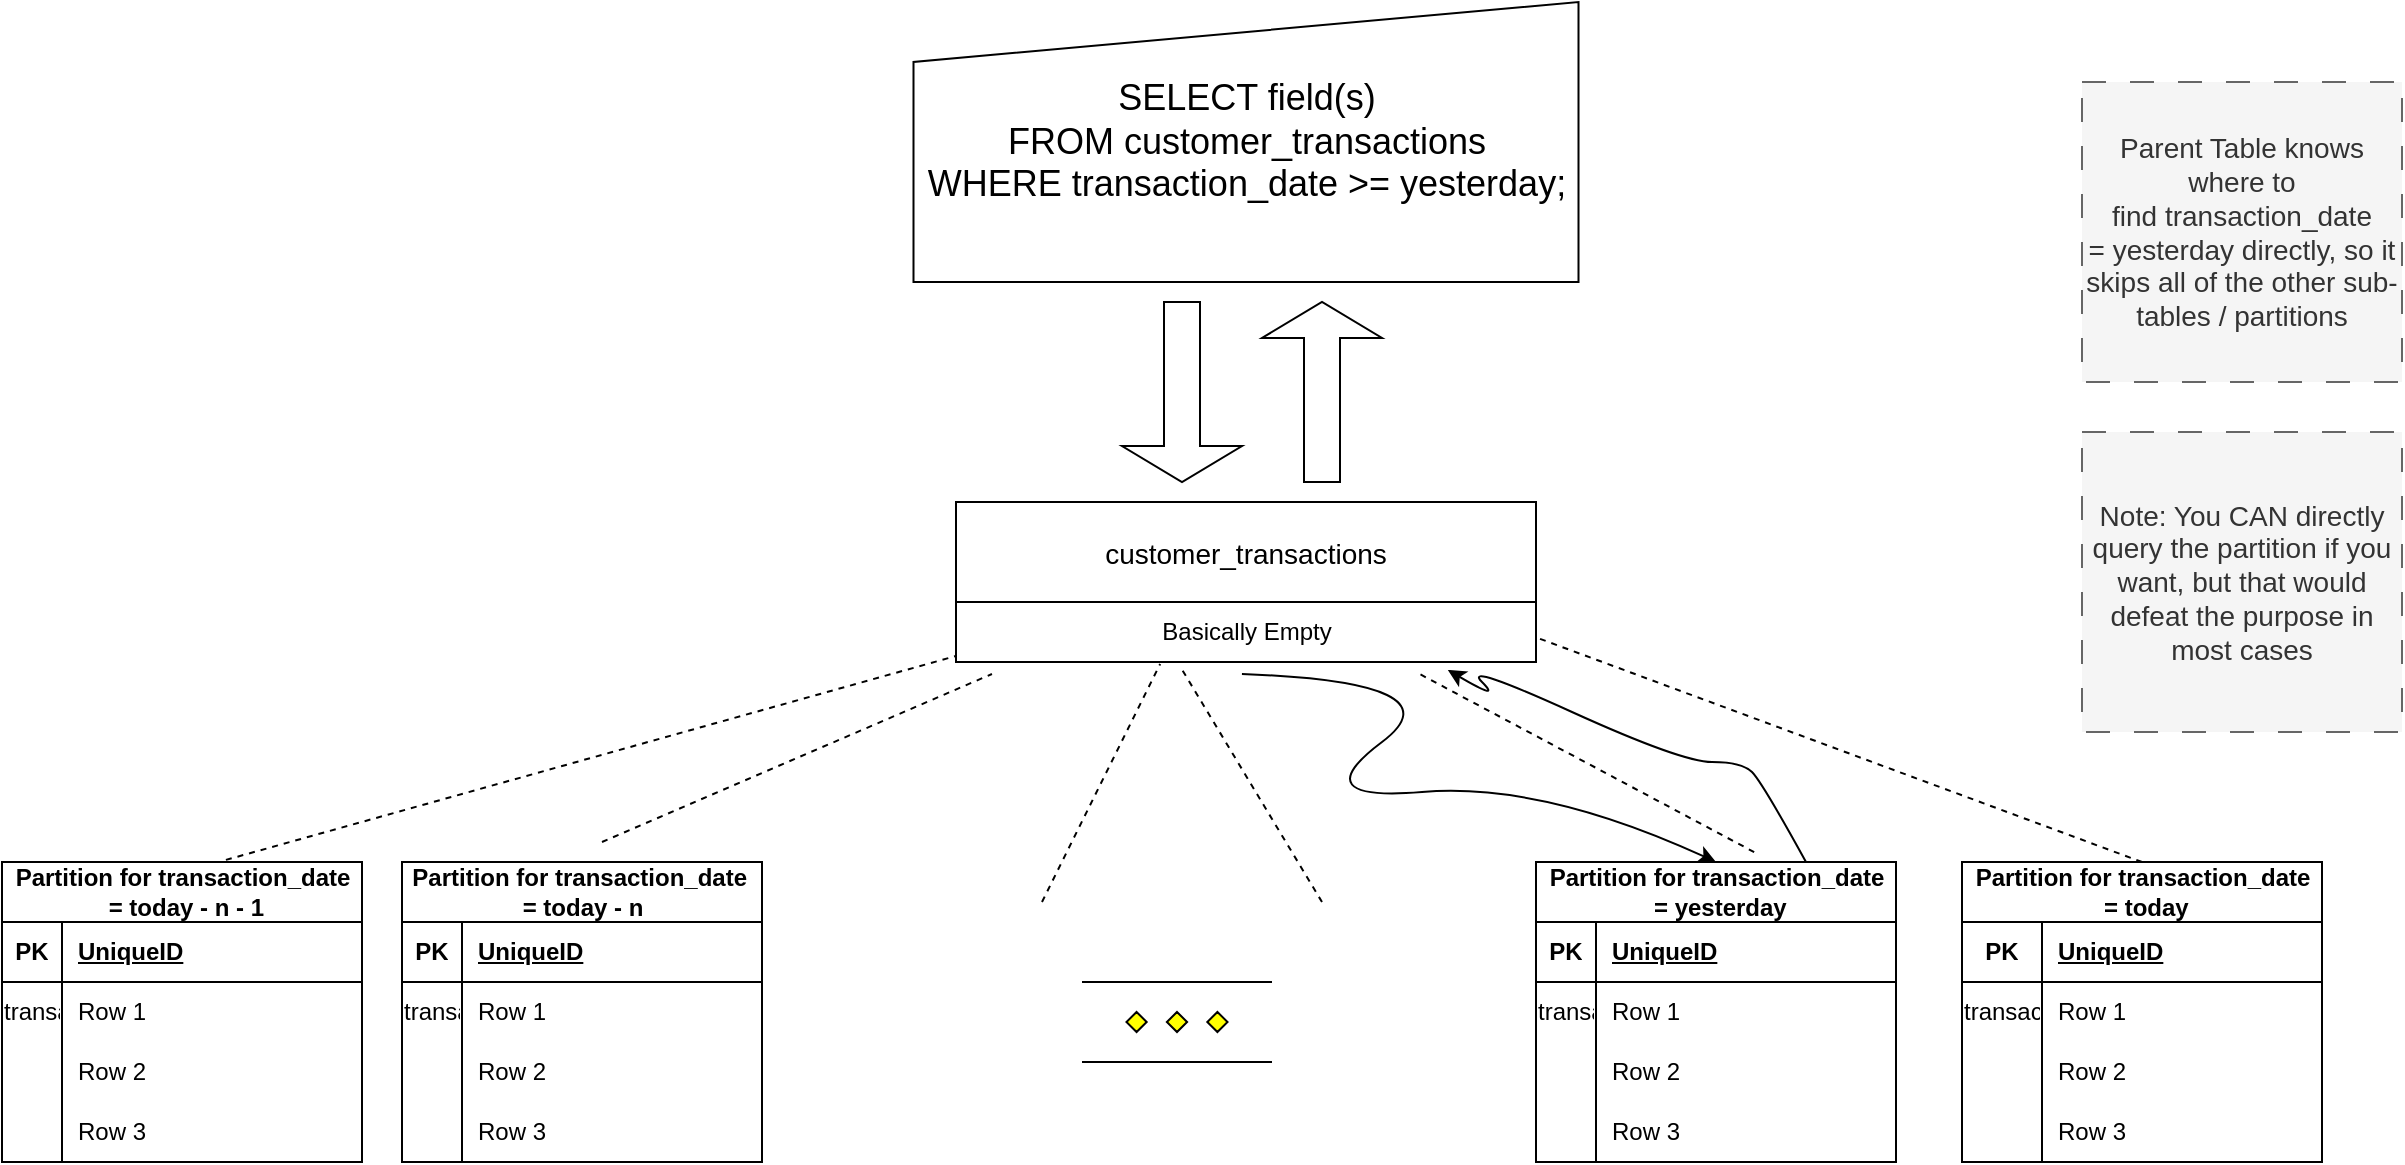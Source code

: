 <mxfile version="21.6.6" type="github">
  <diagram name="Page-1" id="SUo86cACLqJvzcyHQF6y">
    <mxGraphModel dx="1437" dy="979" grid="1" gridSize="10" guides="1" tooltips="1" connect="1" arrows="1" fold="1" page="1" pageScale="1" pageWidth="827" pageHeight="1169" math="0" shadow="0">
      <root>
        <mxCell id="0" />
        <mxCell id="1" parent="0" />
        <mxCell id="ynD_zQPPWjFz0AyVzwly-1" value="Partition for&amp;nbsp;transaction_date&lt;br&gt;&amp;nbsp;= today - n - 1" style="shape=table;startSize=30;container=1;collapsible=1;childLayout=tableLayout;fixedRows=1;rowLines=0;fontStyle=1;align=center;resizeLast=1;html=1;" parent="1" vertex="1">
          <mxGeometry x="60" y="530" width="180" height="150" as="geometry" />
        </mxCell>
        <mxCell id="ynD_zQPPWjFz0AyVzwly-2" value="" style="shape=tableRow;horizontal=0;startSize=0;swimlaneHead=0;swimlaneBody=0;fillColor=none;collapsible=0;dropTarget=0;points=[[0,0.5],[1,0.5]];portConstraint=eastwest;top=0;left=0;right=0;bottom=1;" parent="ynD_zQPPWjFz0AyVzwly-1" vertex="1">
          <mxGeometry y="30" width="180" height="30" as="geometry" />
        </mxCell>
        <mxCell id="ynD_zQPPWjFz0AyVzwly-3" value="PK" style="shape=partialRectangle;connectable=0;fillColor=none;top=0;left=0;bottom=0;right=0;fontStyle=1;overflow=hidden;whiteSpace=wrap;html=1;" parent="ynD_zQPPWjFz0AyVzwly-2" vertex="1">
          <mxGeometry width="30" height="30" as="geometry">
            <mxRectangle width="30" height="30" as="alternateBounds" />
          </mxGeometry>
        </mxCell>
        <mxCell id="ynD_zQPPWjFz0AyVzwly-4" value="UniqueID" style="shape=partialRectangle;connectable=0;fillColor=none;top=0;left=0;bottom=0;right=0;align=left;spacingLeft=6;fontStyle=5;overflow=hidden;whiteSpace=wrap;html=1;" parent="ynD_zQPPWjFz0AyVzwly-2" vertex="1">
          <mxGeometry x="30" width="150" height="30" as="geometry">
            <mxRectangle width="150" height="30" as="alternateBounds" />
          </mxGeometry>
        </mxCell>
        <mxCell id="ynD_zQPPWjFz0AyVzwly-5" value="" style="shape=tableRow;horizontal=0;startSize=0;swimlaneHead=0;swimlaneBody=0;fillColor=none;collapsible=0;dropTarget=0;points=[[0,0.5],[1,0.5]];portConstraint=eastwest;top=0;left=0;right=0;bottom=0;" parent="ynD_zQPPWjFz0AyVzwly-1" vertex="1">
          <mxGeometry y="60" width="180" height="30" as="geometry" />
        </mxCell>
        <mxCell id="ynD_zQPPWjFz0AyVzwly-6" value="transaction_date" style="shape=partialRectangle;connectable=0;fillColor=none;top=0;left=0;bottom=0;right=0;editable=1;overflow=hidden;whiteSpace=wrap;html=1;" parent="ynD_zQPPWjFz0AyVzwly-5" vertex="1">
          <mxGeometry width="30" height="30" as="geometry">
            <mxRectangle width="30" height="30" as="alternateBounds" />
          </mxGeometry>
        </mxCell>
        <mxCell id="ynD_zQPPWjFz0AyVzwly-7" value="Row 1" style="shape=partialRectangle;connectable=0;fillColor=none;top=0;left=0;bottom=0;right=0;align=left;spacingLeft=6;overflow=hidden;whiteSpace=wrap;html=1;" parent="ynD_zQPPWjFz0AyVzwly-5" vertex="1">
          <mxGeometry x="30" width="150" height="30" as="geometry">
            <mxRectangle width="150" height="30" as="alternateBounds" />
          </mxGeometry>
        </mxCell>
        <mxCell id="ynD_zQPPWjFz0AyVzwly-8" value="" style="shape=tableRow;horizontal=0;startSize=0;swimlaneHead=0;swimlaneBody=0;fillColor=none;collapsible=0;dropTarget=0;points=[[0,0.5],[1,0.5]];portConstraint=eastwest;top=0;left=0;right=0;bottom=0;" parent="ynD_zQPPWjFz0AyVzwly-1" vertex="1">
          <mxGeometry y="90" width="180" height="30" as="geometry" />
        </mxCell>
        <mxCell id="ynD_zQPPWjFz0AyVzwly-9" value="" style="shape=partialRectangle;connectable=0;fillColor=none;top=0;left=0;bottom=0;right=0;editable=1;overflow=hidden;whiteSpace=wrap;html=1;" parent="ynD_zQPPWjFz0AyVzwly-8" vertex="1">
          <mxGeometry width="30" height="30" as="geometry">
            <mxRectangle width="30" height="30" as="alternateBounds" />
          </mxGeometry>
        </mxCell>
        <mxCell id="ynD_zQPPWjFz0AyVzwly-10" value="Row 2" style="shape=partialRectangle;connectable=0;fillColor=none;top=0;left=0;bottom=0;right=0;align=left;spacingLeft=6;overflow=hidden;whiteSpace=wrap;html=1;" parent="ynD_zQPPWjFz0AyVzwly-8" vertex="1">
          <mxGeometry x="30" width="150" height="30" as="geometry">
            <mxRectangle width="150" height="30" as="alternateBounds" />
          </mxGeometry>
        </mxCell>
        <mxCell id="ynD_zQPPWjFz0AyVzwly-11" value="" style="shape=tableRow;horizontal=0;startSize=0;swimlaneHead=0;swimlaneBody=0;fillColor=none;collapsible=0;dropTarget=0;points=[[0,0.5],[1,0.5]];portConstraint=eastwest;top=0;left=0;right=0;bottom=0;" parent="ynD_zQPPWjFz0AyVzwly-1" vertex="1">
          <mxGeometry y="120" width="180" height="30" as="geometry" />
        </mxCell>
        <mxCell id="ynD_zQPPWjFz0AyVzwly-12" value="" style="shape=partialRectangle;connectable=0;fillColor=none;top=0;left=0;bottom=0;right=0;editable=1;overflow=hidden;whiteSpace=wrap;html=1;" parent="ynD_zQPPWjFz0AyVzwly-11" vertex="1">
          <mxGeometry width="30" height="30" as="geometry">
            <mxRectangle width="30" height="30" as="alternateBounds" />
          </mxGeometry>
        </mxCell>
        <mxCell id="ynD_zQPPWjFz0AyVzwly-13" value="Row 3" style="shape=partialRectangle;connectable=0;fillColor=none;top=0;left=0;bottom=0;right=0;align=left;spacingLeft=6;overflow=hidden;whiteSpace=wrap;html=1;" parent="ynD_zQPPWjFz0AyVzwly-11" vertex="1">
          <mxGeometry x="30" width="150" height="30" as="geometry">
            <mxRectangle width="150" height="30" as="alternateBounds" />
          </mxGeometry>
        </mxCell>
        <mxCell id="ynD_zQPPWjFz0AyVzwly-14" value="Partition for&amp;nbsp;transaction_date&amp;nbsp;&lt;br&gt;= today - n" style="shape=table;startSize=30;container=1;collapsible=1;childLayout=tableLayout;fixedRows=1;rowLines=0;fontStyle=1;align=center;resizeLast=1;html=1;" parent="1" vertex="1">
          <mxGeometry x="260" y="530" width="180" height="150" as="geometry" />
        </mxCell>
        <mxCell id="ynD_zQPPWjFz0AyVzwly-15" value="" style="shape=tableRow;horizontal=0;startSize=0;swimlaneHead=0;swimlaneBody=0;fillColor=none;collapsible=0;dropTarget=0;points=[[0,0.5],[1,0.5]];portConstraint=eastwest;top=0;left=0;right=0;bottom=1;" parent="ynD_zQPPWjFz0AyVzwly-14" vertex="1">
          <mxGeometry y="30" width="180" height="30" as="geometry" />
        </mxCell>
        <mxCell id="ynD_zQPPWjFz0AyVzwly-16" value="PK" style="shape=partialRectangle;connectable=0;fillColor=none;top=0;left=0;bottom=0;right=0;fontStyle=1;overflow=hidden;whiteSpace=wrap;html=1;" parent="ynD_zQPPWjFz0AyVzwly-15" vertex="1">
          <mxGeometry width="30" height="30" as="geometry">
            <mxRectangle width="30" height="30" as="alternateBounds" />
          </mxGeometry>
        </mxCell>
        <mxCell id="ynD_zQPPWjFz0AyVzwly-17" value="UniqueID" style="shape=partialRectangle;connectable=0;fillColor=none;top=0;left=0;bottom=0;right=0;align=left;spacingLeft=6;fontStyle=5;overflow=hidden;whiteSpace=wrap;html=1;" parent="ynD_zQPPWjFz0AyVzwly-15" vertex="1">
          <mxGeometry x="30" width="150" height="30" as="geometry">
            <mxRectangle width="150" height="30" as="alternateBounds" />
          </mxGeometry>
        </mxCell>
        <mxCell id="ynD_zQPPWjFz0AyVzwly-18" value="" style="shape=tableRow;horizontal=0;startSize=0;swimlaneHead=0;swimlaneBody=0;fillColor=none;collapsible=0;dropTarget=0;points=[[0,0.5],[1,0.5]];portConstraint=eastwest;top=0;left=0;right=0;bottom=0;" parent="ynD_zQPPWjFz0AyVzwly-14" vertex="1">
          <mxGeometry y="60" width="180" height="30" as="geometry" />
        </mxCell>
        <mxCell id="ynD_zQPPWjFz0AyVzwly-19" value="transaction_date" style="shape=partialRectangle;connectable=0;fillColor=none;top=0;left=0;bottom=0;right=0;editable=1;overflow=hidden;whiteSpace=wrap;html=1;" parent="ynD_zQPPWjFz0AyVzwly-18" vertex="1">
          <mxGeometry width="30" height="30" as="geometry">
            <mxRectangle width="30" height="30" as="alternateBounds" />
          </mxGeometry>
        </mxCell>
        <mxCell id="ynD_zQPPWjFz0AyVzwly-20" value="Row 1" style="shape=partialRectangle;connectable=0;fillColor=none;top=0;left=0;bottom=0;right=0;align=left;spacingLeft=6;overflow=hidden;whiteSpace=wrap;html=1;" parent="ynD_zQPPWjFz0AyVzwly-18" vertex="1">
          <mxGeometry x="30" width="150" height="30" as="geometry">
            <mxRectangle width="150" height="30" as="alternateBounds" />
          </mxGeometry>
        </mxCell>
        <mxCell id="ynD_zQPPWjFz0AyVzwly-21" value="" style="shape=tableRow;horizontal=0;startSize=0;swimlaneHead=0;swimlaneBody=0;fillColor=none;collapsible=0;dropTarget=0;points=[[0,0.5],[1,0.5]];portConstraint=eastwest;top=0;left=0;right=0;bottom=0;" parent="ynD_zQPPWjFz0AyVzwly-14" vertex="1">
          <mxGeometry y="90" width="180" height="30" as="geometry" />
        </mxCell>
        <mxCell id="ynD_zQPPWjFz0AyVzwly-22" value="" style="shape=partialRectangle;connectable=0;fillColor=none;top=0;left=0;bottom=0;right=0;editable=1;overflow=hidden;whiteSpace=wrap;html=1;" parent="ynD_zQPPWjFz0AyVzwly-21" vertex="1">
          <mxGeometry width="30" height="30" as="geometry">
            <mxRectangle width="30" height="30" as="alternateBounds" />
          </mxGeometry>
        </mxCell>
        <mxCell id="ynD_zQPPWjFz0AyVzwly-23" value="Row 2" style="shape=partialRectangle;connectable=0;fillColor=none;top=0;left=0;bottom=0;right=0;align=left;spacingLeft=6;overflow=hidden;whiteSpace=wrap;html=1;" parent="ynD_zQPPWjFz0AyVzwly-21" vertex="1">
          <mxGeometry x="30" width="150" height="30" as="geometry">
            <mxRectangle width="150" height="30" as="alternateBounds" />
          </mxGeometry>
        </mxCell>
        <mxCell id="ynD_zQPPWjFz0AyVzwly-24" value="" style="shape=tableRow;horizontal=0;startSize=0;swimlaneHead=0;swimlaneBody=0;fillColor=none;collapsible=0;dropTarget=0;points=[[0,0.5],[1,0.5]];portConstraint=eastwest;top=0;left=0;right=0;bottom=0;" parent="ynD_zQPPWjFz0AyVzwly-14" vertex="1">
          <mxGeometry y="120" width="180" height="30" as="geometry" />
        </mxCell>
        <mxCell id="ynD_zQPPWjFz0AyVzwly-25" value="" style="shape=partialRectangle;connectable=0;fillColor=none;top=0;left=0;bottom=0;right=0;editable=1;overflow=hidden;whiteSpace=wrap;html=1;" parent="ynD_zQPPWjFz0AyVzwly-24" vertex="1">
          <mxGeometry width="30" height="30" as="geometry">
            <mxRectangle width="30" height="30" as="alternateBounds" />
          </mxGeometry>
        </mxCell>
        <mxCell id="ynD_zQPPWjFz0AyVzwly-26" value="Row 3" style="shape=partialRectangle;connectable=0;fillColor=none;top=0;left=0;bottom=0;right=0;align=left;spacingLeft=6;overflow=hidden;whiteSpace=wrap;html=1;" parent="ynD_zQPPWjFz0AyVzwly-24" vertex="1">
          <mxGeometry x="30" width="150" height="30" as="geometry">
            <mxRectangle width="150" height="30" as="alternateBounds" />
          </mxGeometry>
        </mxCell>
        <mxCell id="ynD_zQPPWjFz0AyVzwly-27" value="Partition for&amp;nbsp;transaction_date&lt;br&gt;&amp;nbsp;= yesterday" style="shape=table;startSize=30;container=1;collapsible=1;childLayout=tableLayout;fixedRows=1;rowLines=0;fontStyle=1;align=center;resizeLast=1;html=1;" parent="1" vertex="1">
          <mxGeometry x="827" y="530" width="180" height="150" as="geometry" />
        </mxCell>
        <mxCell id="ynD_zQPPWjFz0AyVzwly-28" value="" style="shape=tableRow;horizontal=0;startSize=0;swimlaneHead=0;swimlaneBody=0;fillColor=none;collapsible=0;dropTarget=0;points=[[0,0.5],[1,0.5]];portConstraint=eastwest;top=0;left=0;right=0;bottom=1;" parent="ynD_zQPPWjFz0AyVzwly-27" vertex="1">
          <mxGeometry y="30" width="180" height="30" as="geometry" />
        </mxCell>
        <mxCell id="ynD_zQPPWjFz0AyVzwly-29" value="PK" style="shape=partialRectangle;connectable=0;fillColor=none;top=0;left=0;bottom=0;right=0;fontStyle=1;overflow=hidden;whiteSpace=wrap;html=1;" parent="ynD_zQPPWjFz0AyVzwly-28" vertex="1">
          <mxGeometry width="30" height="30" as="geometry">
            <mxRectangle width="30" height="30" as="alternateBounds" />
          </mxGeometry>
        </mxCell>
        <mxCell id="ynD_zQPPWjFz0AyVzwly-30" value="UniqueID" style="shape=partialRectangle;connectable=0;fillColor=none;top=0;left=0;bottom=0;right=0;align=left;spacingLeft=6;fontStyle=5;overflow=hidden;whiteSpace=wrap;html=1;" parent="ynD_zQPPWjFz0AyVzwly-28" vertex="1">
          <mxGeometry x="30" width="150" height="30" as="geometry">
            <mxRectangle width="150" height="30" as="alternateBounds" />
          </mxGeometry>
        </mxCell>
        <mxCell id="ynD_zQPPWjFz0AyVzwly-31" value="" style="shape=tableRow;horizontal=0;startSize=0;swimlaneHead=0;swimlaneBody=0;fillColor=none;collapsible=0;dropTarget=0;points=[[0,0.5],[1,0.5]];portConstraint=eastwest;top=0;left=0;right=0;bottom=0;" parent="ynD_zQPPWjFz0AyVzwly-27" vertex="1">
          <mxGeometry y="60" width="180" height="30" as="geometry" />
        </mxCell>
        <mxCell id="ynD_zQPPWjFz0AyVzwly-32" value="transaction_date" style="shape=partialRectangle;connectable=0;fillColor=none;top=0;left=0;bottom=0;right=0;editable=1;overflow=hidden;whiteSpace=wrap;html=1;" parent="ynD_zQPPWjFz0AyVzwly-31" vertex="1">
          <mxGeometry width="30" height="30" as="geometry">
            <mxRectangle width="30" height="30" as="alternateBounds" />
          </mxGeometry>
        </mxCell>
        <mxCell id="ynD_zQPPWjFz0AyVzwly-33" value="Row 1" style="shape=partialRectangle;connectable=0;fillColor=none;top=0;left=0;bottom=0;right=0;align=left;spacingLeft=6;overflow=hidden;whiteSpace=wrap;html=1;" parent="ynD_zQPPWjFz0AyVzwly-31" vertex="1">
          <mxGeometry x="30" width="150" height="30" as="geometry">
            <mxRectangle width="150" height="30" as="alternateBounds" />
          </mxGeometry>
        </mxCell>
        <mxCell id="ynD_zQPPWjFz0AyVzwly-34" value="" style="shape=tableRow;horizontal=0;startSize=0;swimlaneHead=0;swimlaneBody=0;fillColor=none;collapsible=0;dropTarget=0;points=[[0,0.5],[1,0.5]];portConstraint=eastwest;top=0;left=0;right=0;bottom=0;" parent="ynD_zQPPWjFz0AyVzwly-27" vertex="1">
          <mxGeometry y="90" width="180" height="30" as="geometry" />
        </mxCell>
        <mxCell id="ynD_zQPPWjFz0AyVzwly-35" value="" style="shape=partialRectangle;connectable=0;fillColor=none;top=0;left=0;bottom=0;right=0;editable=1;overflow=hidden;whiteSpace=wrap;html=1;" parent="ynD_zQPPWjFz0AyVzwly-34" vertex="1">
          <mxGeometry width="30" height="30" as="geometry">
            <mxRectangle width="30" height="30" as="alternateBounds" />
          </mxGeometry>
        </mxCell>
        <mxCell id="ynD_zQPPWjFz0AyVzwly-36" value="Row 2" style="shape=partialRectangle;connectable=0;fillColor=none;top=0;left=0;bottom=0;right=0;align=left;spacingLeft=6;overflow=hidden;whiteSpace=wrap;html=1;" parent="ynD_zQPPWjFz0AyVzwly-34" vertex="1">
          <mxGeometry x="30" width="150" height="30" as="geometry">
            <mxRectangle width="150" height="30" as="alternateBounds" />
          </mxGeometry>
        </mxCell>
        <mxCell id="ynD_zQPPWjFz0AyVzwly-37" value="" style="shape=tableRow;horizontal=0;startSize=0;swimlaneHead=0;swimlaneBody=0;fillColor=none;collapsible=0;dropTarget=0;points=[[0,0.5],[1,0.5]];portConstraint=eastwest;top=0;left=0;right=0;bottom=0;" parent="ynD_zQPPWjFz0AyVzwly-27" vertex="1">
          <mxGeometry y="120" width="180" height="30" as="geometry" />
        </mxCell>
        <mxCell id="ynD_zQPPWjFz0AyVzwly-38" value="" style="shape=partialRectangle;connectable=0;fillColor=none;top=0;left=0;bottom=0;right=0;editable=1;overflow=hidden;whiteSpace=wrap;html=1;" parent="ynD_zQPPWjFz0AyVzwly-37" vertex="1">
          <mxGeometry width="30" height="30" as="geometry">
            <mxRectangle width="30" height="30" as="alternateBounds" />
          </mxGeometry>
        </mxCell>
        <mxCell id="ynD_zQPPWjFz0AyVzwly-39" value="Row 3" style="shape=partialRectangle;connectable=0;fillColor=none;top=0;left=0;bottom=0;right=0;align=left;spacingLeft=6;overflow=hidden;whiteSpace=wrap;html=1;" parent="ynD_zQPPWjFz0AyVzwly-37" vertex="1">
          <mxGeometry x="30" width="150" height="30" as="geometry">
            <mxRectangle width="150" height="30" as="alternateBounds" />
          </mxGeometry>
        </mxCell>
        <mxCell id="ynD_zQPPWjFz0AyVzwly-40" value="Partition for&amp;nbsp;transaction_date&lt;br&gt;&amp;nbsp;= today" style="shape=table;startSize=30;container=1;collapsible=1;childLayout=tableLayout;fixedRows=1;rowLines=0;fontStyle=1;align=center;resizeLast=1;html=1;" parent="1" vertex="1">
          <mxGeometry x="1040" y="530" width="180" height="150" as="geometry" />
        </mxCell>
        <mxCell id="ynD_zQPPWjFz0AyVzwly-41" value="" style="shape=tableRow;horizontal=0;startSize=0;swimlaneHead=0;swimlaneBody=0;fillColor=none;collapsible=0;dropTarget=0;points=[[0,0.5],[1,0.5]];portConstraint=eastwest;top=0;left=0;right=0;bottom=1;" parent="ynD_zQPPWjFz0AyVzwly-40" vertex="1">
          <mxGeometry y="30" width="180" height="30" as="geometry" />
        </mxCell>
        <mxCell id="ynD_zQPPWjFz0AyVzwly-42" value="PK" style="shape=partialRectangle;connectable=0;fillColor=none;top=0;left=0;bottom=0;right=0;fontStyle=1;overflow=hidden;whiteSpace=wrap;html=1;" parent="ynD_zQPPWjFz0AyVzwly-41" vertex="1">
          <mxGeometry width="40" height="30" as="geometry">
            <mxRectangle width="40" height="30" as="alternateBounds" />
          </mxGeometry>
        </mxCell>
        <mxCell id="ynD_zQPPWjFz0AyVzwly-43" value="UniqueID" style="shape=partialRectangle;connectable=0;fillColor=none;top=0;left=0;bottom=0;right=0;align=left;spacingLeft=6;fontStyle=5;overflow=hidden;whiteSpace=wrap;html=1;" parent="ynD_zQPPWjFz0AyVzwly-41" vertex="1">
          <mxGeometry x="40" width="140" height="30" as="geometry">
            <mxRectangle width="140" height="30" as="alternateBounds" />
          </mxGeometry>
        </mxCell>
        <mxCell id="ynD_zQPPWjFz0AyVzwly-44" value="" style="shape=tableRow;horizontal=0;startSize=0;swimlaneHead=0;swimlaneBody=0;fillColor=none;collapsible=0;dropTarget=0;points=[[0,0.5],[1,0.5]];portConstraint=eastwest;top=0;left=0;right=0;bottom=0;" parent="ynD_zQPPWjFz0AyVzwly-40" vertex="1">
          <mxGeometry y="60" width="180" height="30" as="geometry" />
        </mxCell>
        <mxCell id="ynD_zQPPWjFz0AyVzwly-45" value="transaction_date" style="shape=partialRectangle;connectable=0;fillColor=none;top=0;left=0;bottom=0;right=0;editable=1;overflow=hidden;whiteSpace=wrap;html=1;" parent="ynD_zQPPWjFz0AyVzwly-44" vertex="1">
          <mxGeometry width="40" height="30" as="geometry">
            <mxRectangle width="40" height="30" as="alternateBounds" />
          </mxGeometry>
        </mxCell>
        <mxCell id="ynD_zQPPWjFz0AyVzwly-46" value="Row 1" style="shape=partialRectangle;connectable=0;fillColor=none;top=0;left=0;bottom=0;right=0;align=left;spacingLeft=6;overflow=hidden;whiteSpace=wrap;html=1;" parent="ynD_zQPPWjFz0AyVzwly-44" vertex="1">
          <mxGeometry x="40" width="140" height="30" as="geometry">
            <mxRectangle width="140" height="30" as="alternateBounds" />
          </mxGeometry>
        </mxCell>
        <mxCell id="ynD_zQPPWjFz0AyVzwly-47" value="" style="shape=tableRow;horizontal=0;startSize=0;swimlaneHead=0;swimlaneBody=0;fillColor=none;collapsible=0;dropTarget=0;points=[[0,0.5],[1,0.5]];portConstraint=eastwest;top=0;left=0;right=0;bottom=0;" parent="ynD_zQPPWjFz0AyVzwly-40" vertex="1">
          <mxGeometry y="90" width="180" height="30" as="geometry" />
        </mxCell>
        <mxCell id="ynD_zQPPWjFz0AyVzwly-48" value="" style="shape=partialRectangle;connectable=0;fillColor=none;top=0;left=0;bottom=0;right=0;editable=1;overflow=hidden;whiteSpace=wrap;html=1;" parent="ynD_zQPPWjFz0AyVzwly-47" vertex="1">
          <mxGeometry width="40" height="30" as="geometry">
            <mxRectangle width="40" height="30" as="alternateBounds" />
          </mxGeometry>
        </mxCell>
        <mxCell id="ynD_zQPPWjFz0AyVzwly-49" value="Row 2" style="shape=partialRectangle;connectable=0;fillColor=none;top=0;left=0;bottom=0;right=0;align=left;spacingLeft=6;overflow=hidden;whiteSpace=wrap;html=1;" parent="ynD_zQPPWjFz0AyVzwly-47" vertex="1">
          <mxGeometry x="40" width="140" height="30" as="geometry">
            <mxRectangle width="140" height="30" as="alternateBounds" />
          </mxGeometry>
        </mxCell>
        <mxCell id="ynD_zQPPWjFz0AyVzwly-50" value="" style="shape=tableRow;horizontal=0;startSize=0;swimlaneHead=0;swimlaneBody=0;fillColor=none;collapsible=0;dropTarget=0;points=[[0,0.5],[1,0.5]];portConstraint=eastwest;top=0;left=0;right=0;bottom=0;" parent="ynD_zQPPWjFz0AyVzwly-40" vertex="1">
          <mxGeometry y="120" width="180" height="30" as="geometry" />
        </mxCell>
        <mxCell id="ynD_zQPPWjFz0AyVzwly-51" value="" style="shape=partialRectangle;connectable=0;fillColor=none;top=0;left=0;bottom=0;right=0;editable=1;overflow=hidden;whiteSpace=wrap;html=1;" parent="ynD_zQPPWjFz0AyVzwly-50" vertex="1">
          <mxGeometry width="40" height="30" as="geometry">
            <mxRectangle width="40" height="30" as="alternateBounds" />
          </mxGeometry>
        </mxCell>
        <mxCell id="ynD_zQPPWjFz0AyVzwly-52" value="Row 3" style="shape=partialRectangle;connectable=0;fillColor=none;top=0;left=0;bottom=0;right=0;align=left;spacingLeft=6;overflow=hidden;whiteSpace=wrap;html=1;" parent="ynD_zQPPWjFz0AyVzwly-50" vertex="1">
          <mxGeometry x="40" width="140" height="30" as="geometry">
            <mxRectangle width="140" height="30" as="alternateBounds" />
          </mxGeometry>
        </mxCell>
        <mxCell id="ynD_zQPPWjFz0AyVzwly-54" value="customer_transactions" style="swimlane;fontStyle=0;childLayout=stackLayout;horizontal=1;startSize=50;horizontalStack=0;resizeParent=1;resizeParentMax=0;resizeLast=0;collapsible=1;marginBottom=0;align=center;fontSize=14;" parent="1" vertex="1">
          <mxGeometry x="537" y="350" width="290" height="80" as="geometry" />
        </mxCell>
        <mxCell id="ynD_zQPPWjFz0AyVzwly-58" value="Basically Empty" style="text;html=1;align=center;verticalAlign=middle;resizable=0;points=[];autosize=1;strokeColor=none;fillColor=none;" parent="ynD_zQPPWjFz0AyVzwly-54" vertex="1">
          <mxGeometry y="50" width="290" height="30" as="geometry" />
        </mxCell>
        <mxCell id="ynD_zQPPWjFz0AyVzwly-59" value="" style="verticalLabelPosition=bottom;verticalAlign=top;html=1;shape=mxgraph.flowchart.parallel_mode;pointerEvents=1" parent="1" vertex="1">
          <mxGeometry x="600" y="590" width="95" height="40" as="geometry" />
        </mxCell>
        <mxCell id="ynD_zQPPWjFz0AyVzwly-60" value="&lt;font style=&quot;font-size: 18px;&quot;&gt;SELECT field(s)&lt;br&gt;FROM customer_transactions&lt;br&gt;WHERE transaction_date &amp;gt;= yesterday;&lt;/font&gt;" style="shape=manualInput;whiteSpace=wrap;html=1;" parent="1" vertex="1">
          <mxGeometry x="515.75" y="100" width="332.5" height="140" as="geometry" />
        </mxCell>
        <mxCell id="ynD_zQPPWjFz0AyVzwly-61" value="" style="shape=singleArrow;direction=south;whiteSpace=wrap;html=1;" parent="1" vertex="1">
          <mxGeometry x="620" y="250" width="60" height="90" as="geometry" />
        </mxCell>
        <mxCell id="ynD_zQPPWjFz0AyVzwly-62" value="" style="curved=1;endArrow=classic;html=1;rounded=0;exitX=0.493;exitY=1.2;exitDx=0;exitDy=0;exitPerimeter=0;entryX=0.5;entryY=0;entryDx=0;entryDy=0;" parent="1" source="ynD_zQPPWjFz0AyVzwly-58" target="ynD_zQPPWjFz0AyVzwly-27" edge="1">
          <mxGeometry width="50" height="50" relative="1" as="geometry">
            <mxPoint x="690" y="510" as="sourcePoint" />
            <mxPoint x="740" y="460" as="targetPoint" />
            <Array as="points">
              <mxPoint x="790" y="440" />
              <mxPoint x="710" y="500" />
              <mxPoint x="830" y="490" />
            </Array>
          </mxGeometry>
        </mxCell>
        <mxCell id="ynD_zQPPWjFz0AyVzwly-63" value="" style="curved=1;endArrow=classic;html=1;rounded=0;exitX=0.75;exitY=0;exitDx=0;exitDy=0;entryX=0.848;entryY=1.133;entryDx=0;entryDy=0;entryPerimeter=0;" parent="1" source="ynD_zQPPWjFz0AyVzwly-27" target="ynD_zQPPWjFz0AyVzwly-58" edge="1">
          <mxGeometry width="50" height="50" relative="1" as="geometry">
            <mxPoint x="690" y="510" as="sourcePoint" />
            <mxPoint x="820" y="430" as="targetPoint" />
            <Array as="points">
              <mxPoint x="940" y="490" />
              <mxPoint x="930" y="480" />
              <mxPoint x="900" y="480" />
              <mxPoint x="790" y="430" />
              <mxPoint x="810" y="450" />
            </Array>
          </mxGeometry>
        </mxCell>
        <mxCell id="ynD_zQPPWjFz0AyVzwly-64" value="" style="endArrow=none;dashed=1;html=1;rounded=0;entryX=0.062;entryY=1.2;entryDx=0;entryDy=0;entryPerimeter=0;" parent="1" target="ynD_zQPPWjFz0AyVzwly-58" edge="1">
          <mxGeometry width="50" height="50" relative="1" as="geometry">
            <mxPoint x="360" y="520" as="sourcePoint" />
            <mxPoint x="550" y="450" as="targetPoint" />
          </mxGeometry>
        </mxCell>
        <mxCell id="ynD_zQPPWjFz0AyVzwly-65" value="" style="endArrow=none;dashed=1;html=1;rounded=0;entryX=0;entryY=0.9;entryDx=0;entryDy=0;entryPerimeter=0;exitX=0.622;exitY=-0.007;exitDx=0;exitDy=0;exitPerimeter=0;" parent="1" source="ynD_zQPPWjFz0AyVzwly-1" target="ynD_zQPPWjFz0AyVzwly-58" edge="1">
          <mxGeometry width="50" height="50" relative="1" as="geometry">
            <mxPoint x="370" y="530" as="sourcePoint" />
            <mxPoint x="560" y="460" as="targetPoint" />
            <Array as="points" />
          </mxGeometry>
        </mxCell>
        <mxCell id="ynD_zQPPWjFz0AyVzwly-66" value="" style="endArrow=none;dashed=1;html=1;rounded=0;entryX=0.793;entryY=1.167;entryDx=0;entryDy=0;entryPerimeter=0;exitX=0.606;exitY=-0.033;exitDx=0;exitDy=0;exitPerimeter=0;" parent="1" source="ynD_zQPPWjFz0AyVzwly-27" target="ynD_zQPPWjFz0AyVzwly-58" edge="1">
          <mxGeometry width="50" height="50" relative="1" as="geometry">
            <mxPoint x="370" y="530" as="sourcePoint" />
            <mxPoint x="560" y="460" as="targetPoint" />
          </mxGeometry>
        </mxCell>
        <mxCell id="ynD_zQPPWjFz0AyVzwly-67" value="" style="endArrow=none;dashed=1;html=1;rounded=0;entryX=1.003;entryY=0.6;entryDx=0;entryDy=0;entryPerimeter=0;exitX=0.5;exitY=0;exitDx=0;exitDy=0;" parent="1" source="ynD_zQPPWjFz0AyVzwly-40" target="ynD_zQPPWjFz0AyVzwly-58" edge="1">
          <mxGeometry width="50" height="50" relative="1" as="geometry">
            <mxPoint x="946" y="535" as="sourcePoint" />
            <mxPoint x="777" y="445" as="targetPoint" />
          </mxGeometry>
        </mxCell>
        <mxCell id="ynD_zQPPWjFz0AyVzwly-68" value="" style="endArrow=none;dashed=1;html=1;rounded=0;entryX=0.352;entryY=1.033;entryDx=0;entryDy=0;entryPerimeter=0;" parent="1" target="ynD_zQPPWjFz0AyVzwly-58" edge="1">
          <mxGeometry width="50" height="50" relative="1" as="geometry">
            <mxPoint x="580" y="550" as="sourcePoint" />
            <mxPoint x="565" y="446" as="targetPoint" />
          </mxGeometry>
        </mxCell>
        <mxCell id="ynD_zQPPWjFz0AyVzwly-69" value="" style="endArrow=none;dashed=1;html=1;rounded=0;entryX=0.386;entryY=1.067;entryDx=0;entryDy=0;entryPerimeter=0;" parent="1" target="ynD_zQPPWjFz0AyVzwly-58" edge="1">
          <mxGeometry width="50" height="50" relative="1" as="geometry">
            <mxPoint x="720" y="550" as="sourcePoint" />
            <mxPoint x="649" y="441" as="targetPoint" />
          </mxGeometry>
        </mxCell>
        <mxCell id="ynD_zQPPWjFz0AyVzwly-70" value="&lt;font style=&quot;font-size: 14px;&quot;&gt;Parent Table knows where to find&amp;nbsp;transaction_date&lt;br&gt;= yesterday directly, so it skips all of the other sub-tables / partitions&lt;/font&gt;" style="whiteSpace=wrap;html=1;align=center;fillColor=#f5f5f5;fontColor=#333333;strokeColor=#666666;dashed=1;dashPattern=12 12;" parent="1" vertex="1">
          <mxGeometry x="1100" y="140" width="160" height="150" as="geometry" />
        </mxCell>
        <mxCell id="ynD_zQPPWjFz0AyVzwly-71" value="" style="shape=singleArrow;direction=south;whiteSpace=wrap;html=1;rotation=-180;" parent="1" vertex="1">
          <mxGeometry x="690" y="250" width="60" height="90" as="geometry" />
        </mxCell>
        <mxCell id="i2XqYCtDFn456yAwtPu1-1" value="&lt;span style=&quot;font-size: 14px;&quot;&gt;Note: You CAN directly query the partition if you want, but that would defeat the purpose in most cases&lt;/span&gt;" style="whiteSpace=wrap;html=1;align=center;fillColor=#f5f5f5;fontColor=#333333;strokeColor=#666666;dashed=1;dashPattern=12 12;" parent="1" vertex="1">
          <mxGeometry x="1100" y="315" width="160" height="150" as="geometry" />
        </mxCell>
      </root>
    </mxGraphModel>
  </diagram>
</mxfile>
